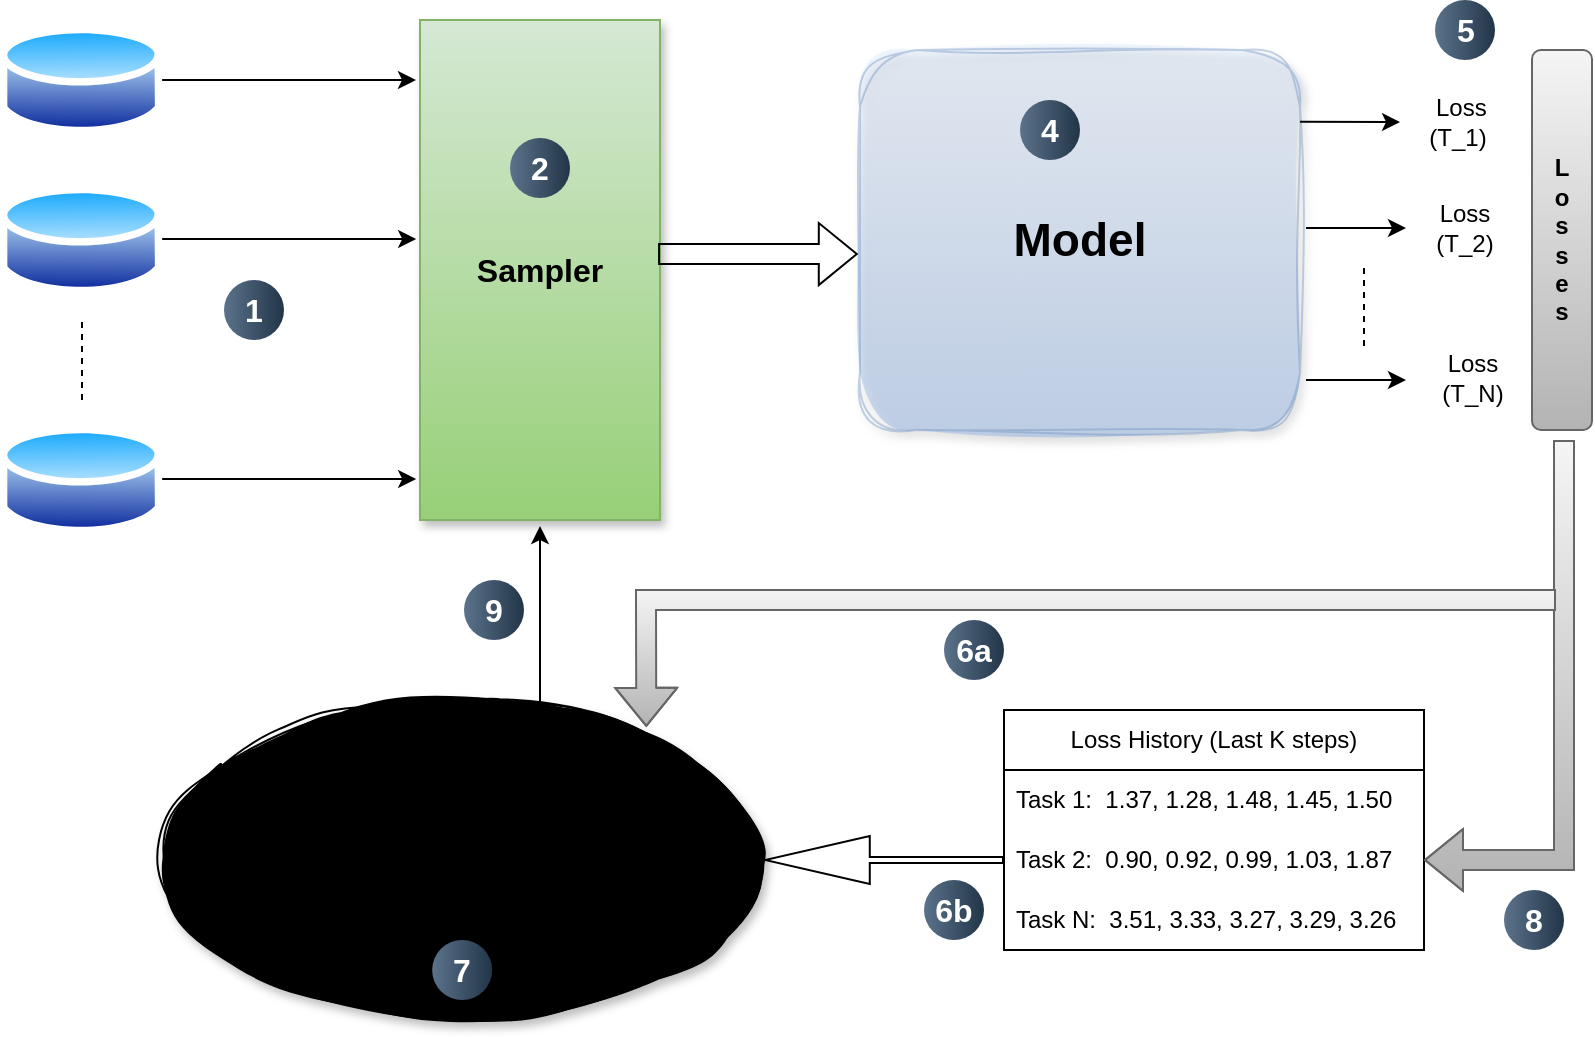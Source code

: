 <mxfile version="27.0.6">
  <diagram name="Page-1" id="zwUjgIz1D4kUARmhPUO5">
    <mxGraphModel dx="1234" dy="828" grid="1" gridSize="10" guides="1" tooltips="1" connect="1" arrows="1" fold="1" page="1" pageScale="1" pageWidth="850" pageHeight="1100" math="0" shadow="0">
      <root>
        <mxCell id="0" />
        <mxCell id="1" parent="0" />
        <mxCell id="7uCXsHbnGowkIL0V6E-4-7" value="" style="edgeStyle=orthogonalEdgeStyle;rounded=0;orthogonalLoop=1;jettySize=auto;html=1;shadow=0;" edge="1" parent="1" source="M68SwSU_0JWO5BfImC58-1">
          <mxGeometry relative="1" as="geometry">
            <mxPoint x="246" y="230" as="targetPoint" />
          </mxGeometry>
        </mxCell>
        <mxCell id="M68SwSU_0JWO5BfImC58-1" value="" style="image;aspect=fixed;perimeter=ellipsePerimeter;html=1;align=center;shadow=0;dashed=0;spacingTop=3;image=img/lib/active_directory/database.svg;" parent="1" vertex="1">
          <mxGeometry x="38" y="200" width="81.08" height="60" as="geometry" />
        </mxCell>
        <mxCell id="M68SwSU_0JWO5BfImC58-2" value="" style="image;aspect=fixed;perimeter=ellipsePerimeter;html=1;align=center;shadow=0;dashed=0;spacingTop=3;image=img/lib/active_directory/database.svg;" parent="1" vertex="1">
          <mxGeometry x="38" y="280" width="81.08" height="60" as="geometry" />
        </mxCell>
        <mxCell id="M68SwSU_0JWO5BfImC58-3" value="" style="image;aspect=fixed;perimeter=ellipsePerimeter;html=1;align=center;shadow=0;dashed=0;spacingTop=3;image=img/lib/active_directory/database.svg;" parent="1" vertex="1">
          <mxGeometry x="38" y="400" width="81.08" height="60" as="geometry" />
        </mxCell>
        <mxCell id="7uCXsHbnGowkIL0V6E-4-1" value="" style="endArrow=none;dashed=1;html=1;rounded=0;shadow=0;" edge="1" parent="1">
          <mxGeometry width="50" height="50" relative="1" as="geometry">
            <mxPoint x="79" y="390" as="sourcePoint" />
            <mxPoint x="79" y="350" as="targetPoint" />
          </mxGeometry>
        </mxCell>
        <mxCell id="7uCXsHbnGowkIL0V6E-4-4" value="&lt;b&gt;&lt;font style=&quot;font-size: 16px;&quot;&gt;Sampler&lt;/font&gt;&lt;/b&gt;" style="whiteSpace=wrap;html=1;fillColor=#d5e8d4;strokeColor=#82b366;shadow=1;gradientColor=#97d077;" vertex="1" parent="1">
          <mxGeometry x="248" y="200" width="120" height="250" as="geometry" />
        </mxCell>
        <mxCell id="7uCXsHbnGowkIL0V6E-4-5" value="&lt;b&gt;&lt;font style=&quot;font-size: 23px;&quot;&gt;Model&lt;/font&gt;&lt;/b&gt;" style="rounded=1;whiteSpace=wrap;html=1;opacity=40;fillColor=#dae8fc;gradientColor=#7ea6e0;strokeColor=#6c8ebf;shadow=1;sketch=1;curveFitting=1;jiggle=2;" vertex="1" parent="1">
          <mxGeometry x="468" y="215" width="220" height="190" as="geometry" />
        </mxCell>
        <mxCell id="7uCXsHbnGowkIL0V6E-4-8" value="" style="edgeStyle=orthogonalEdgeStyle;rounded=0;orthogonalLoop=1;jettySize=auto;html=1;shadow=0;" edge="1" parent="1">
          <mxGeometry relative="1" as="geometry">
            <mxPoint x="119.08" y="429.5" as="sourcePoint" />
            <mxPoint x="246.08" y="429.5" as="targetPoint" />
          </mxGeometry>
        </mxCell>
        <mxCell id="7uCXsHbnGowkIL0V6E-4-9" value="" style="edgeStyle=orthogonalEdgeStyle;rounded=0;orthogonalLoop=1;jettySize=auto;html=1;shadow=0;" edge="1" parent="1">
          <mxGeometry relative="1" as="geometry">
            <mxPoint x="119.08" y="309.5" as="sourcePoint" />
            <mxPoint x="246.08" y="309.5" as="targetPoint" />
          </mxGeometry>
        </mxCell>
        <mxCell id="7uCXsHbnGowkIL0V6E-4-11" value="" style="shape=flexArrow;endArrow=classic;html=1;rounded=0;exitX=1.017;exitY=0.468;exitDx=0;exitDy=0;exitPerimeter=0;entryX=-0.005;entryY=0.537;entryDx=0;entryDy=0;entryPerimeter=0;shadow=0;" edge="1" parent="1" target="7uCXsHbnGowkIL0V6E-4-5">
          <mxGeometry width="50" height="50" relative="1" as="geometry">
            <mxPoint x="367.04" y="317" as="sourcePoint" />
            <mxPoint x="440.06" y="317.98" as="targetPoint" />
          </mxGeometry>
        </mxCell>
        <mxCell id="7uCXsHbnGowkIL0V6E-4-13" value="Loss History (Last K steps) " style="swimlane;fontStyle=0;childLayout=stackLayout;horizontal=1;startSize=30;horizontalStack=0;resizeParent=1;resizeParentMax=0;resizeLast=0;collapsible=1;marginBottom=0;whiteSpace=wrap;html=1;" vertex="1" parent="1">
          <mxGeometry x="540" y="545" width="210" height="120" as="geometry">
            <mxRectangle x="128" y="710" width="180" height="30" as="alternateBounds" />
          </mxGeometry>
        </mxCell>
        <mxCell id="7uCXsHbnGowkIL0V6E-4-14" value="Task 1:&amp;nbsp; 1.37, 1.28, 1.48, 1.45, 1.50" style="text;strokeColor=none;fillColor=none;align=left;verticalAlign=middle;spacingLeft=4;spacingRight=4;overflow=hidden;points=[[0,0.5],[1,0.5]];portConstraint=eastwest;rotatable=0;whiteSpace=wrap;html=1;" vertex="1" parent="7uCXsHbnGowkIL0V6E-4-13">
          <mxGeometry y="30" width="210" height="30" as="geometry" />
        </mxCell>
        <mxCell id="7uCXsHbnGowkIL0V6E-4-15" value="Task 2:&amp;nbsp; 0.90, 0.92, 0.99, 1.03, 1.87" style="text;strokeColor=none;fillColor=none;align=left;verticalAlign=middle;spacingLeft=4;spacingRight=4;overflow=hidden;points=[[0,0.5],[1,0.5]];portConstraint=eastwest;rotatable=0;whiteSpace=wrap;html=1;" vertex="1" parent="7uCXsHbnGowkIL0V6E-4-13">
          <mxGeometry y="60" width="210" height="30" as="geometry" />
        </mxCell>
        <mxCell id="7uCXsHbnGowkIL0V6E-4-16" value="Task N:&amp;nbsp; 3.51, 3.33, 3.27, 3.29, 3.26" style="text;strokeColor=none;fillColor=none;align=left;verticalAlign=middle;spacingLeft=4;spacingRight=4;overflow=hidden;points=[[0,0.5],[1,0.5]];portConstraint=eastwest;rotatable=0;whiteSpace=wrap;html=1;" vertex="1" parent="7uCXsHbnGowkIL0V6E-4-13">
          <mxGeometry y="90" width="210" height="30" as="geometry" />
        </mxCell>
        <mxCell id="7uCXsHbnGowkIL0V6E-4-17" value="" style="endArrow=classic;html=1;rounded=0;exitX=1;exitY=0.189;exitDx=0;exitDy=0;exitPerimeter=0;" edge="1" parent="1" source="7uCXsHbnGowkIL0V6E-4-5">
          <mxGeometry width="50" height="50" relative="1" as="geometry">
            <mxPoint x="358" y="460" as="sourcePoint" />
            <mxPoint x="738" y="251" as="targetPoint" />
          </mxGeometry>
        </mxCell>
        <mxCell id="7uCXsHbnGowkIL0V6E-4-18" value="&amp;nbsp;Loss (T_1)" style="text;html=1;align=center;verticalAlign=middle;whiteSpace=wrap;rounded=0;" vertex="1" parent="1">
          <mxGeometry x="737" y="236" width="60" height="30" as="geometry" />
        </mxCell>
        <mxCell id="7uCXsHbnGowkIL0V6E-4-20" value="" style="endArrow=classic;html=1;rounded=0;exitX=1;exitY=0.189;exitDx=0;exitDy=0;exitPerimeter=0;" edge="1" parent="1">
          <mxGeometry width="50" height="50" relative="1" as="geometry">
            <mxPoint x="691" y="304" as="sourcePoint" />
            <mxPoint x="741" y="304" as="targetPoint" />
          </mxGeometry>
        </mxCell>
        <mxCell id="7uCXsHbnGowkIL0V6E-4-21" value="Loss (T_2)" style="text;html=1;align=center;verticalAlign=middle;whiteSpace=wrap;rounded=0;" vertex="1" parent="1">
          <mxGeometry x="741" y="289" width="59" height="30" as="geometry" />
        </mxCell>
        <mxCell id="7uCXsHbnGowkIL0V6E-4-23" value="" style="endArrow=none;dashed=1;html=1;rounded=0;shadow=0;" edge="1" parent="1">
          <mxGeometry width="50" height="50" relative="1" as="geometry">
            <mxPoint x="720" y="363" as="sourcePoint" />
            <mxPoint x="720" y="323" as="targetPoint" />
          </mxGeometry>
        </mxCell>
        <mxCell id="7uCXsHbnGowkIL0V6E-4-24" value="" style="endArrow=classic;html=1;rounded=0;exitX=1;exitY=0.189;exitDx=0;exitDy=0;exitPerimeter=0;" edge="1" parent="1">
          <mxGeometry width="50" height="50" relative="1" as="geometry">
            <mxPoint x="691" y="380" as="sourcePoint" />
            <mxPoint x="741" y="380" as="targetPoint" />
          </mxGeometry>
        </mxCell>
        <mxCell id="7uCXsHbnGowkIL0V6E-4-25" value="Loss (T_N)" style="text;html=1;align=center;verticalAlign=middle;whiteSpace=wrap;rounded=0;" vertex="1" parent="1">
          <mxGeometry x="745" y="364" width="59" height="30" as="geometry" />
        </mxCell>
        <mxCell id="7uCXsHbnGowkIL0V6E-4-27" value="&lt;div&gt;Calculate TLR of Loss(T_i) w.r.t Loss history (T_i), Normalize&lt;/div&gt;" style="ellipse;whiteSpace=wrap;html=1;fillColor=#dae8fc;gradientColor=light-dark(#CCCCFF,#436697);strokeColor=default;sketch=1;curveFitting=1;jiggle=2;shadow=1;" vertex="1" parent="1">
          <mxGeometry x="119.08" y="540" width="300" height="160" as="geometry" />
        </mxCell>
        <mxCell id="7uCXsHbnGowkIL0V6E-4-29" value="1" style="ellipse;whiteSpace=wrap;html=1;aspect=fixed;rotation=0;gradientColor=#223548;strokeColor=none;gradientDirection=east;fillColor=#5b738b;rounded=0;pointerEvents=0;fontFamily=Helvetica;fontSize=16;fontColor=#FFFFFF;spacingTop=4;spacingBottom=4;spacingLeft=4;spacingRight=4;points=[];fontStyle=1;" vertex="1" parent="1">
          <mxGeometry x="150" y="330" width="30" height="30" as="geometry" />
        </mxCell>
        <mxCell id="7uCXsHbnGowkIL0V6E-4-30" value="2" style="ellipse;whiteSpace=wrap;html=1;aspect=fixed;rotation=0;gradientColor=#223548;strokeColor=none;gradientDirection=east;fillColor=#5b738b;rounded=0;pointerEvents=0;fontFamily=Helvetica;fontSize=16;fontColor=#FFFFFF;spacingTop=4;spacingBottom=4;spacingLeft=4;spacingRight=4;points=[];fontStyle=1;" vertex="1" parent="1">
          <mxGeometry x="293" y="259" width="30" height="30" as="geometry" />
        </mxCell>
        <mxCell id="7uCXsHbnGowkIL0V6E-4-32" value="4" style="ellipse;whiteSpace=wrap;html=1;aspect=fixed;rotation=0;gradientColor=#223548;strokeColor=none;gradientDirection=east;fillColor=#5b738b;rounded=0;pointerEvents=0;fontFamily=Helvetica;fontSize=16;fontColor=#FFFFFF;spacingTop=4;spacingBottom=4;spacingLeft=4;spacingRight=4;points=[];fontStyle=1;" vertex="1" parent="1">
          <mxGeometry x="548" y="240" width="30" height="30" as="geometry" />
        </mxCell>
        <mxCell id="7uCXsHbnGowkIL0V6E-4-35" value="&lt;div&gt;L&lt;/div&gt;&lt;div&gt;o&lt;/div&gt;&lt;div&gt;s&lt;/div&gt;&lt;div&gt;s&lt;/div&gt;&lt;div&gt;e&lt;/div&gt;&lt;div&gt;s&lt;/div&gt;" style="rounded=1;whiteSpace=wrap;html=1;fillColor=#f5f5f5;gradientColor=#b3b3b3;strokeColor=#666666;fontStyle=1;" vertex="1" parent="1">
          <mxGeometry x="804" y="215" width="30" height="190" as="geometry" />
        </mxCell>
        <mxCell id="7uCXsHbnGowkIL0V6E-4-37" value="" style="shape=flexArrow;endArrow=classic;html=1;rounded=0;exitX=0;exitY=0.5;exitDx=0;exitDy=0;width=3;endSize=17.13;" edge="1" parent="1" source="7uCXsHbnGowkIL0V6E-4-15">
          <mxGeometry width="50" height="50" relative="1" as="geometry">
            <mxPoint x="400" y="580" as="sourcePoint" />
            <mxPoint x="420" y="620" as="targetPoint" />
          </mxGeometry>
        </mxCell>
        <mxCell id="7uCXsHbnGowkIL0V6E-4-38" value="" style="shape=flexArrow;endArrow=classic;html=1;rounded=0;entryX=1;entryY=0.5;entryDx=0;entryDy=0;fillColor=#f5f5f5;gradientColor=#b3b3b3;strokeColor=#666666;" edge="1" parent="1" target="7uCXsHbnGowkIL0V6E-4-15">
          <mxGeometry width="50" height="50" relative="1" as="geometry">
            <mxPoint x="820" y="410" as="sourcePoint" />
            <mxPoint x="450" y="530" as="targetPoint" />
            <Array as="points">
              <mxPoint x="820" y="620" />
            </Array>
          </mxGeometry>
        </mxCell>
        <mxCell id="7uCXsHbnGowkIL0V6E-4-39" value="" style="shape=flexArrow;endArrow=classic;html=1;rounded=0;entryX=1;entryY=0;entryDx=0;entryDy=0;fillColor=#f5f5f5;gradientColor=#b3b3b3;strokeColor=#666666;" edge="1" parent="1">
          <mxGeometry width="50" height="50" relative="1" as="geometry">
            <mxPoint x="816" y="490" as="sourcePoint" />
            <mxPoint x="361.146" y="553.431" as="targetPoint" />
            <Array as="points">
              <mxPoint x="361" y="490" />
            </Array>
          </mxGeometry>
        </mxCell>
        <mxCell id="7uCXsHbnGowkIL0V6E-4-40" value="5" style="ellipse;whiteSpace=wrap;html=1;aspect=fixed;rotation=0;gradientColor=#223548;strokeColor=none;gradientDirection=east;fillColor=#5b738b;rounded=0;pointerEvents=0;fontFamily=Helvetica;fontSize=16;fontColor=#FFFFFF;spacingTop=4;spacingBottom=4;spacingLeft=4;spacingRight=4;points=[];fontStyle=1;" vertex="1" parent="1">
          <mxGeometry x="755.5" y="190" width="30" height="30" as="geometry" />
        </mxCell>
        <mxCell id="7uCXsHbnGowkIL0V6E-4-41" value="6a" style="ellipse;whiteSpace=wrap;html=1;aspect=fixed;rotation=0;gradientColor=#223548;strokeColor=none;gradientDirection=east;fillColor=#5b738b;rounded=0;pointerEvents=0;fontFamily=Helvetica;fontSize=16;fontColor=#FFFFFF;spacingTop=4;spacingBottom=4;spacingLeft=4;spacingRight=4;points=[];fontStyle=1;" vertex="1" parent="1">
          <mxGeometry x="510" y="500" width="30" height="30" as="geometry" />
        </mxCell>
        <mxCell id="7uCXsHbnGowkIL0V6E-4-42" value="6b" style="ellipse;whiteSpace=wrap;html=1;aspect=fixed;rotation=0;gradientColor=#223548;strokeColor=none;gradientDirection=east;fillColor=#5b738b;rounded=0;pointerEvents=0;fontFamily=Helvetica;fontSize=16;fontColor=#FFFFFF;spacingTop=4;spacingBottom=4;spacingLeft=4;spacingRight=4;points=[];fontStyle=1;" vertex="1" parent="1">
          <mxGeometry x="500" y="630" width="30" height="30" as="geometry" />
        </mxCell>
        <mxCell id="7uCXsHbnGowkIL0V6E-4-43" value="7" style="ellipse;whiteSpace=wrap;html=1;aspect=fixed;rotation=0;gradientColor=#223548;strokeColor=none;gradientDirection=east;fillColor=#5b738b;rounded=0;pointerEvents=0;fontFamily=Helvetica;fontSize=16;fontColor=#FFFFFF;spacingTop=4;spacingBottom=4;spacingLeft=4;spacingRight=4;points=[];fontStyle=1;" vertex="1" parent="1">
          <mxGeometry x="254.08" y="660" width="30" height="30" as="geometry" />
        </mxCell>
        <mxCell id="7uCXsHbnGowkIL0V6E-4-44" value="8" style="ellipse;whiteSpace=wrap;html=1;aspect=fixed;rotation=0;gradientColor=#223548;strokeColor=none;gradientDirection=east;fillColor=#5b738b;rounded=0;pointerEvents=0;fontFamily=Helvetica;fontSize=16;fontColor=#FFFFFF;spacingTop=4;spacingBottom=4;spacingLeft=4;spacingRight=4;points=[];fontStyle=1;" vertex="1" parent="1">
          <mxGeometry x="790" y="635" width="30" height="30" as="geometry" />
        </mxCell>
        <mxCell id="7uCXsHbnGowkIL0V6E-4-45" value="" style="endArrow=classic;html=1;rounded=0;entryX=0.5;entryY=1;entryDx=0;entryDy=0;" edge="1" parent="1">
          <mxGeometry width="50" height="50" relative="1" as="geometry">
            <mxPoint x="308" y="543" as="sourcePoint" />
            <mxPoint x="308" y="453" as="targetPoint" />
          </mxGeometry>
        </mxCell>
        <mxCell id="7uCXsHbnGowkIL0V6E-4-46" value="9" style="ellipse;whiteSpace=wrap;html=1;aspect=fixed;rotation=0;gradientColor=#223548;strokeColor=none;gradientDirection=east;fillColor=#5b738b;rounded=0;pointerEvents=0;fontFamily=Helvetica;fontSize=16;fontColor=#FFFFFF;spacingTop=4;spacingBottom=4;spacingLeft=4;spacingRight=4;points=[];fontStyle=1;" vertex="1" parent="1">
          <mxGeometry x="270" y="480" width="30" height="30" as="geometry" />
        </mxCell>
      </root>
    </mxGraphModel>
  </diagram>
</mxfile>
